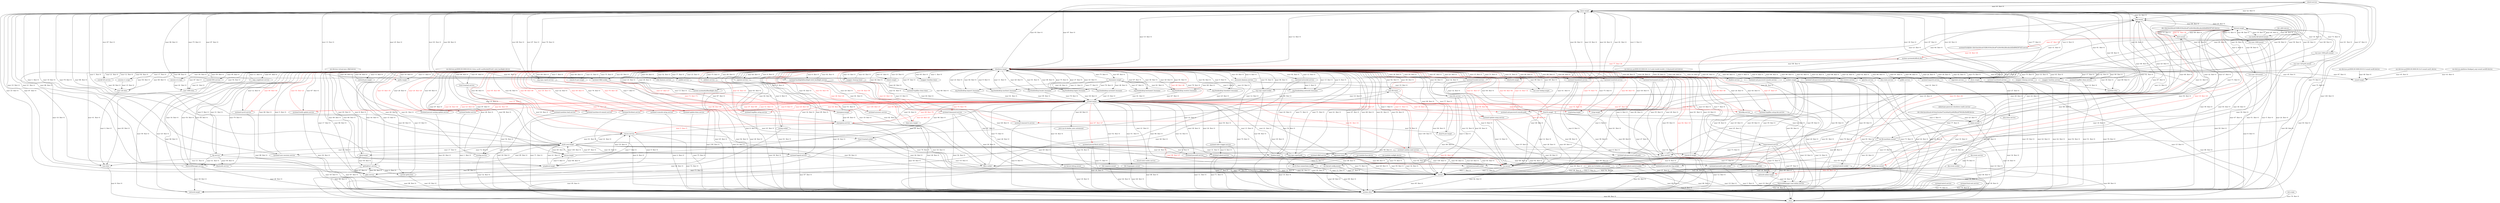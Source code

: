 digraph graph_14_fordf
{
"colord.service"
"basic.target"
"system.slice"
"tmp.mount"
"-.mount"
"var.mount"
"shutdown.target"
"timers.target"
"systemd-tmpfiles-clean.timer"
"local-fs.target"
"boot.mount"
"home.mount"
"var-lib-machines.mount"
"systemd-remount-fs.service"
"systemd-ask-password-wall.path"
"org.cups.cupsd.service"
"bluetooth.service"
"sys-devices-pci0000:00-0000:00:02.0-drm-card0-card0x2deDPx2d1-intel_backlight.device"
"systemd-backlight@backlight:intel_backlight.service"
"local-fs-pre.target"
"rtkit-daemon.service"
"systemd-journald-dev-log.socket"
"-.slice"
"run-user-1000.mount"
"umount.target"
"rescue.service"
"emergency.service"
"graphical.target"
"multi-user.target"
"bluetooth.target"
"org.freedesktop.timedate1.busname"
"sysinit.target"
"media-nas.mount"
"network-online.target"
"sys-module-fuse.device"
"sys-fs-fuse-connections.mount"
"org.freedesktop.resolve1.busname"
"accounts-daemon.service"
"nss-user-lookup.target"
"dm-event.socket"
"system-systemdx2dbacklight.slice"
"lvm2-lvmetad.socket"
"dev-disk-byx2duuid-028b1634x2dca87x2d4c9dx2dbcabx2d2bd69d397425.device"
"sound.target"
"sys-kernel-debug.mount"
"auditd.service"
"machine.slice"
"init.scope"
"systemd-tmpfiles-setup.service"
"systemd-journal-flush.service"
"systemd-journald.service"
"udisks2.service"
"cryptsetup.target"
"upower.service"
"systemd-sysusers.service"
"dbus.socket"
"sys-devices-pci0000:00-0000:00:1b.0-sound-card1.device"
"dev-mqueue.mount"
"org.freedesktop.hostname1.busname"
"man-db.service"
"systemd-ask-password-console.path"
"systemd-ask-password-console.service"
"systemd-journald-audit.socket"
"slices.target"
"systemd-networkd.service"
"network.target"
"org.freedesktop.network1.busname"
"polkit.service"
"swap.target"
"ldconfig.service"
"systemd-udevd.service"
"systemd-udevd-kernel.socket"
"systemd-udevd-control.socket"
"session-c1.scope"
"user-120.slice"
"getty.target"
"getty@tty1.service"
"mkinitcpio-generate-shutdown-ramfs.service"
"systemd-machined.service"
"sockets.target"
"systemd-journald.socket"
"org.cups.cupsd.socket"
"systemd-initctl.socket"
"busnames.target"
"org.freedesktop.import1.busname"
"org.freedesktop.machine1.busname"
"org.freedesktop.locale1.busname"
"org.freedesktop.login1.busname"
"org.freedesktop.systemd1.busname"
"run-user-1000-gvfs.mount"
"shadow.timer"
"proc-sys-fs-binfmt_misc.mount"
"NetworkManager.service"
"mcelog.service"
"system-getty.slice"
"gdm.service"
"systemd-tmpfiles-setup-dev.service"
"shadow.service"
"systemd-localed.service"
"systemd-timesyncd.service"
"time-sync.target"
"sys-devices-pci0000:00-0000:00:14.0-usb2-2x2d4-2x2d4:1.0-bluetooth-hci0.device"
"systemd-ask-password-wall.service"
"session-c2.scope"
"user-1000.slice"
"NetworkManager-wait-online.service"
"run-user-120-gvfs.mount"
"systemd-logind.service"
"user.slice"
"run-media-kk-hybrid.mount"
"systemd-random-seed.service"
"sys-devices-virtual-misc-rfkill.device"
"systemd-rfkill.socket"
"alsa-restore.service"
"systemd-sysctl.service"
"systemd-hwdb-update.service"
"remote-fs.target"
"geoclue.service"
"sys-devices-platform-thinkpad_acpi-sound-card29.device"
"dev-sdb3.device"
"alsa-state.service"
"sys-devices-pci0000:00-0000:00:03.0-sound-card0.device"
"systemd-update-utmp.service"
"systemd-importd.service"
"systemd-initctl.service"
"network-pre.target"
"run-user-120.mount"
"snapper-timeline.timer"
"kmod-static-nodes.service"
"emergency.target"
"alsa-store.service"
"dev-disk-byx2duuid-e91fe2e5x2da472x2d4ab5x2d92f8x2d76024bc9a9df.device"
"systemd-journal-catalog-update.service"
"proc-sys-fs-binfmt_misc.automount"
"user@1000.service"
"rescue.target"
"dm-event.service"
"sys-kernel-config.mount"
"paths.target"
"snapper-cleanup.timer"
"dev-hugepages.mount"
"logrotate.service"
"systemd-resolved.service"
"systemd-binfmt.service"
"tlp.service"
"snapper-cleanup.service"
"org.cups.cupsd.path"
"systemd-modules-load.service"
"snapper-timeline.service"
"systemd-fsck-root.service"
"systemd-machine-id-commit.service"
"systemd-hostnamed.service"
"systemd-firstboot.service"
"systemd-vconsole-setup.service"
"systemd-udev-trigger.service"
"systemd-update-done.service"
"logrotate.timer"
"dbus.service"
"systemd-timedated.service"
"systemd-user-sessions.service"
"lvm2-lvmetad.service"
"systemd-tmpfiles-clean.service"
"user@120.service"
"teamviewerd.service"
"systemd-rfkill.service"
"syslog.socket"
"wpa_supplicant.service"
"man-db.timer"
"remote-fs-pre.target"
"system-systemdx2dfsck.slice"
"sys-module-configfs.device"
"systemd-fsck@dev-disk-byx2duuid-028b1634x2dca87x2d4c9dx2dbcabx2d2bd69d397425.service"
"colord.service" -> "basic.target" [label="max=95  flow=0  "]
"colord.service" -> "system.slice" [label="max=100  flow=0  "]
"colord.service" -> "tmp.mount" [label="max=22  flow=0  "]
"colord.service" -> "-.mount" [label="max=75  flow=0  "]
"colord.service" -> "var.mount" [label="max=75  flow=0  "]
"colord.service" -> "shutdown.target" [label="max=87  flow=0  "]
"basic.target" -> "tmp.mount" [label="max=32  flow=0  "]
"basic.target" -> "-.mount" [label="max=67  flow=0  "]
"basic.target" -> "var.mount" [label="max=12  flow=0  "]
"basic.target" -> "shutdown.target" [label="max=12  flow=0  "]
"basic.target" -> "timers.target" [label="max=87  flow=0  "]
"basic.target" -> "sysinit.target" [label="max=46  flow=0  "]
"basic.target" -> "slices.target" [label="max=92  flow=0  "]
"basic.target" -> "sockets.target" [label="max=97  flow=0  "]
"basic.target" -> "alsa-restore.service" [label="max=77  flow=0  "]
"basic.target" -> "alsa-state.service" [label="max=62  flow=0  "]
"basic.target" -> "snapper-timeline.timer" [label="max=70  flow=0  "]
"basic.target" -> "paths.target" [label="max=97  flow=0  "]
"basic.target" -> "snapper-cleanup.timer" [label="max=68  flow=0  "]
"system.slice" -> "-.slice" [label="max=66  flow=0  "]
"tmp.mount" -> "system.slice" [label="max=59  flow=0  "]
"tmp.mount" -> "-.mount" [label="max=49  flow=0  "]
"tmp.mount" -> "umount.target" [label="max=34  flow=0  "]
"-.mount" -> "system.slice" [label="max=85  flow=0  "]
"var.mount" -> "system.slice" [label="max=92  flow=0  "]
"var.mount" -> "-.mount" [label="max=13  flow=0  "]
"var.mount" -> "umount.target" [label="max=53  flow=49  ",color=red,fontcolor=red]
"shutdown.target" -> "colord.service" [label="max=93  flow=0  "]
"shutdown.target" -> "basic.target" [label="max=10  flow=0  "]
"shutdown.target" -> "timers.target" [label="max=47  flow=0  "]
"shutdown.target" -> "systemd-tmpfiles-clean.timer" [label="max=57  flow=0  "]
"shutdown.target" -> "local-fs.target" [label="max=84  flow=0  "]
"shutdown.target" -> "systemd-remount-fs.service" [label="max=15  flow=0  "]
"shutdown.target" -> "systemd-ask-password-wall.path" [label="max=60  flow=0  "]
"shutdown.target" -> "org.cups.cupsd.service" [label="max=64  flow=0  "]
"shutdown.target" -> "bluetooth.service" [label="max=58  flow=0  "]
"shutdown.target" -> "systemd-backlight@backlight:intel_backlight.service" [label="max=6  flow=0  "]
"shutdown.target" -> "local-fs-pre.target" [label="max=90  flow=0  "]
"shutdown.target" -> "rtkit-daemon.service" [label="max=58  flow=0  "]
"shutdown.target" -> "rescue.service" [label="max=33  flow=0  "]
"shutdown.target" -> "emergency.service" [label="max=87  flow=0  "]
"shutdown.target" -> "graphical.target" [label="max=99  flow=0  "]
"shutdown.target" -> "multi-user.target" [label="max=97  flow=0  "]
"shutdown.target" -> "bluetooth.target" [label="max=87  flow=0  "]
"shutdown.target" -> "org.freedesktop.timedate1.busname" [label="max=92  flow=0  "]
"shutdown.target" -> "sysinit.target" [label="max=19  flow=0  "]
"shutdown.target" -> "network-online.target" [label="max=55  flow=0  "]
"shutdown.target" -> "org.freedesktop.resolve1.busname" [label="max=91  flow=0  "]
"shutdown.target" -> "accounts-daemon.service" [label="max=30  flow=0  "]
"shutdown.target" -> "nss-user-lookup.target" [label="max=99  flow=0  "]
"shutdown.target" -> "system-systemdx2dbacklight.slice" [label="max=23  flow=0  "]
"shutdown.target" -> "sound.target" [label="max=45  flow=0  "]
"shutdown.target" -> "auditd.service" [label="max=77  flow=0  "]
"shutdown.target" -> "machine.slice" [label="max=69  flow=0  "]
"shutdown.target" -> "systemd-tmpfiles-setup.service" [label="max=83  flow=0  "]
"shutdown.target" -> "udisks2.service" [label="max=75  flow=0  "]
"shutdown.target" -> "cryptsetup.target" [label="max=75  flow=0  "]
"shutdown.target" -> "upower.service" [label="max=48  flow=0  "]
"shutdown.target" -> "systemd-sysusers.service" [label="max=55  flow=0  "]
"shutdown.target" -> "dbus.socket" [label="max=82  flow=0  "]
"shutdown.target" -> "org.freedesktop.hostname1.busname" [label="max=87  flow=0  "]
"shutdown.target" -> "man-db.service" [label="max=42  flow=0  "]
"shutdown.target" -> "systemd-ask-password-console.path" [label="max=41  flow=0  "]
"shutdown.target" -> "systemd-ask-password-console.service" [label="max=10  flow=0  "]
"shutdown.target" -> "slices.target" [label="max=52  flow=0  "]
"shutdown.target" -> "systemd-networkd.service" [label="max=92  flow=0  "]
"shutdown.target" -> "network.target" [label="max=20  flow=0  "]
"shutdown.target" -> "org.freedesktop.network1.busname" [label="max=15  flow=0  "]
"shutdown.target" -> "polkit.service" [label="max=96  flow=0  "]
"shutdown.target" -> "swap.target" [label="max=38  flow=0  "]
"shutdown.target" -> "ldconfig.service" [label="max=24  flow=0  "]
"shutdown.target" -> "session-c1.scope" [label="max=17  flow=0  "]
"shutdown.target" -> "user-120.slice" [label="max=58  flow=0  "]
"shutdown.target" -> "getty.target" [label="max=83  flow=0  "]
"shutdown.target" -> "getty@tty1.service" [label="max=15  flow=0  "]
"shutdown.target" -> "mkinitcpio-generate-shutdown-ramfs.service" [label="max=21  flow=0  "]
"shutdown.target" -> "systemd-machined.service" [label="max=97  flow=0  "]
"shutdown.target" -> "sockets.target" [label="max=85  flow=0  "]
"shutdown.target" -> "org.cups.cupsd.socket" [label="max=53  flow=0  "]
"shutdown.target" -> "busnames.target" [label="max=65  flow=0  "]
"shutdown.target" -> "org.freedesktop.import1.busname" [label="max=64  flow=0  "]
"shutdown.target" -> "org.freedesktop.machine1.busname" [label="max=9  flow=0  "]
"shutdown.target" -> "org.freedesktop.locale1.busname" [label="max=28  flow=0  "]
"shutdown.target" -> "org.freedesktop.login1.busname" [label="max=75  flow=0  "]
"shutdown.target" -> "org.freedesktop.systemd1.busname" [label="max=37  flow=0  "]
"shutdown.target" -> "shadow.timer" [label="max=43  flow=0  "]
"shutdown.target" -> "NetworkManager.service" [label="max=34  flow=0  "]
"shutdown.target" -> "mcelog.service" [label="max=96  flow=0  "]
"shutdown.target" -> "system-getty.slice" [label="max=40  flow=0  "]
"shutdown.target" -> "gdm.service" [label="max=66  flow=0  "]
"shutdown.target" -> "systemd-tmpfiles-setup-dev.service" [label="max=44  flow=0  "]
"shutdown.target" -> "shadow.service" [label="max=36  flow=0  "]
"shutdown.target" -> "systemd-localed.service" [label="max=36  flow=0  "]
"shutdown.target" -> "systemd-timesyncd.service" [label="max=20  flow=0  "]
"shutdown.target" -> "time-sync.target" [label="max=61  flow=0  "]
"shutdown.target" -> "systemd-ask-password-wall.service" [label="max=3  flow=0  "]
"shutdown.target" -> "session-c2.scope" [label="max=44  flow=0  "]
"shutdown.target" -> "user-1000.slice" [label="max=87  flow=0  "]
"shutdown.target" -> "NetworkManager-wait-online.service" [label="max=94  flow=0  "]
"shutdown.target" -> "systemd-logind.service" [label="max=85  flow=0  "]
"shutdown.target" -> "user.slice" [label="max=41  flow=0  "]
"shutdown.target" -> "systemd-random-seed.service" [label="max=1  flow=0  "]
"shutdown.target" -> "systemd-rfkill.socket" [label="max=63  flow=0  "]
"shutdown.target" -> "alsa-restore.service" [label="max=96  flow=0  "]
"shutdown.target" -> "systemd-sysctl.service" [label="max=12  flow=0  "]
"shutdown.target" -> "systemd-hwdb-update.service" [label="max=67  flow=0  "]
"shutdown.target" -> "remote-fs.target" [label="max=16  flow=0  "]
"shutdown.target" -> "geoclue.service" [label="max=42  flow=0  "]
"shutdown.target" -> "alsa-state.service" [label="max=88  flow=0  "]
"shutdown.target" -> "systemd-update-utmp.service" [label="max=32  flow=0  "]
"shutdown.target" -> "systemd-importd.service" [label="max=97  flow=0  "]
"shutdown.target" -> "network-pre.target" [label="max=73  flow=0  "]
"shutdown.target" -> "snapper-timeline.timer" [label="max=1  flow=0  "]
"shutdown.target" -> "emergency.target" [label="max=13  flow=0  "]
"shutdown.target" -> "alsa-store.service" [label="max=27  flow=0  "]
"shutdown.target" -> "systemd-journal-catalog-update.service" [label="max=28  flow=0  "]
"shutdown.target" -> "user@1000.service" [label="max=95  flow=0  "]
"shutdown.target" -> "rescue.target" [label="max=40  flow=0  "]
"shutdown.target" -> "paths.target" [label="max=17  flow=0  "]
"shutdown.target" -> "snapper-cleanup.timer" [label="max=10  flow=0  "]
"shutdown.target" -> "logrotate.service" [label="max=24  flow=0  "]
"shutdown.target" -> "systemd-resolved.service" [label="max=31  flow=0  "]
"shutdown.target" -> "systemd-binfmt.service" [label="max=49  flow=0  "]
"shutdown.target" -> "tlp.service" [label="max=31  flow=0  "]
"shutdown.target" -> "snapper-cleanup.service" [label="max=75  flow=0  "]
"shutdown.target" -> "org.cups.cupsd.path" [label="max=71  flow=0  "]
"shutdown.target" -> "systemd-modules-load.service" [label="max=96  flow=0  "]
"shutdown.target" -> "snapper-timeline.service" [label="max=17  flow=0  "]
"shutdown.target" -> "systemd-machine-id-commit.service" [label="max=92  flow=0  "]
"shutdown.target" -> "systemd-hostnamed.service" [label="max=95  flow=0  "]
"shutdown.target" -> "systemd-firstboot.service" [label="max=22  flow=0  "]
"shutdown.target" -> "systemd-vconsole-setup.service" [label="max=76  flow=0  "]
"shutdown.target" -> "systemd-update-done.service" [label="max=7  flow=0  "]
"shutdown.target" -> "logrotate.timer" [label="max=54  flow=0  "]
"shutdown.target" -> "dbus.service" [label="max=28  flow=0  "]
"shutdown.target" -> "systemd-timedated.service" [label="max=15  flow=0  "]
"shutdown.target" -> "systemd-user-sessions.service" [label="max=60  flow=0  "]
"shutdown.target" -> "lvm2-lvmetad.service" [label="max=97  flow=0  "]
"shutdown.target" -> "systemd-tmpfiles-clean.service" [label="max=42  flow=0  "]
"shutdown.target" -> "user@120.service" [label="max=21  flow=0  "]
"shutdown.target" -> "teamviewerd.service" [label="max=10  flow=0  "]
"shutdown.target" -> "systemd-rfkill.service" [label="max=68  flow=0  "]
"shutdown.target" -> "syslog.socket" [label="max=64  flow=0  "]
"shutdown.target" -> "wpa_supplicant.service" [label="max=67  flow=0  "]
"shutdown.target" -> "man-db.timer" [label="max=62  flow=0  "]
"shutdown.target" -> "remote-fs-pre.target" [label="max=31  flow=0  "]
"shutdown.target" -> "system-systemdx2dfsck.slice" [label="max=98  flow=0  "]
"timers.target" -> "shutdown.target" [label="max=24  flow=0  "]
"timers.target" -> "systemd-tmpfiles-clean.timer" [label="max=20  flow=0  "]
"systemd-tmpfiles-clean.timer" -> "shutdown.target" [label="max=40  flow=0  "]
"systemd-tmpfiles-clean.timer" -> "sysinit.target" [label="max=63  flow=0  "]
"local-fs.target" -> "tmp.mount" [label="max=20  flow=0  "]
"local-fs.target" -> "-.mount" [label="max=49  flow=0  "]
"local-fs.target" -> "var.mount" [label="max=12  flow=0  "]
"local-fs.target" -> "shutdown.target" [label="max=84  flow=84  ",color=red,fontcolor=red]
"local-fs.target" -> "boot.mount" [label="max=68  flow=0  "]
"local-fs.target" -> "home.mount" [label="max=3  flow=0  "]
"local-fs.target" -> "var-lib-machines.mount" [label="max=22  flow=0  "]
"local-fs.target" -> "systemd-remount-fs.service" [label="max=39  flow=10  ",color=red,fontcolor=red]
"boot.mount" -> "system.slice" [label="max=47  flow=0  "]
"boot.mount" -> "-.mount" [label="max=88  flow=0  "]
"boot.mount" -> "umount.target" [label="max=89  flow=0  "]
"boot.mount" -> "systemd-fsck@dev-disk-byx2duuid-028b1634x2dca87x2d4c9dx2dbcabx2d2bd69d397425.service" [label="max=47  flow=30  ",color=red,fontcolor=red]
"home.mount" -> "system.slice" [label="max=16  flow=0  "]
"home.mount" -> "-.mount" [label="max=15  flow=0  "]
"home.mount" -> "umount.target" [label="max=27  flow=0  "]
"var-lib-machines.mount" -> "system.slice" [label="max=23  flow=0  "]
"var-lib-machines.mount" -> "-.mount" [label="max=30  flow=0  "]
"var-lib-machines.mount" -> "var.mount" [label="max=28  flow=0  "]
"var-lib-machines.mount" -> "umount.target" [label="max=71  flow=0  "]
"systemd-remount-fs.service" -> "system.slice" [label="max=8  flow=0  "]
"systemd-remount-fs.service" -> "shutdown.target" [label="max=23  flow=10  ",color=red,fontcolor=red]
"systemd-remount-fs.service" -> "local-fs-pre.target" [label="max=74  flow=0  "]
"systemd-ask-password-wall.path" -> "-.mount" [label="max=83  flow=0  "]
"systemd-ask-password-wall.path" -> "shutdown.target" [label="max=55  flow=0  "]
"org.cups.cupsd.service" -> "basic.target" [label="max=13  flow=0  "]
"org.cups.cupsd.service" -> "system.slice" [label="max=45  flow=0  "]
"org.cups.cupsd.service" -> "shutdown.target" [label="max=7  flow=0  "]
"bluetooth.service" -> "basic.target" [label="max=21  flow=0  "]
"bluetooth.service" -> "system.slice" [label="max=86  flow=0  "]
"bluetooth.service" -> "shutdown.target" [label="max=79  flow=0  "]
"sys-devices-pci0000:00-0000:00:02.0-drm-card0-card0x2deDPx2d1-intel_backlight.device" -> "systemd-backlight@backlight:intel_backlight.service" [label="max=61  flow=0  "]
"systemd-backlight@backlight:intel_backlight.service" -> "-.mount" [label="max=87  flow=0  "]
"systemd-backlight@backlight:intel_backlight.service" -> "var.mount" [label="max=48  flow=0  "]
"systemd-backlight@backlight:intel_backlight.service" -> "shutdown.target" [label="max=92  flow=0  "]
"systemd-backlight@backlight:intel_backlight.service" -> "system-systemdx2dbacklight.slice" [label="max=15  flow=0  "]
"local-fs-pre.target" -> "shutdown.target" [label="max=77  flow=0  "]
"rtkit-daemon.service" -> "basic.target" [label="max=25  flow=0  "]
"rtkit-daemon.service" -> "system.slice" [label="max=92  flow=0  "]
"rtkit-daemon.service" -> "shutdown.target" [label="max=52  flow=0  "]
"systemd-journald-dev-log.socket" -> "-.mount" [label="max=92  flow=0  "]
"systemd-journald-dev-log.socket" -> "-.slice" [label="max=19  flow=0  "]
"run-user-1000.mount" -> "system.slice" [label="max=5  flow=0  "]
"run-user-1000.mount" -> "-.mount" [label="max=93  flow=0  "]
"run-user-1000.mount" -> "umount.target" [label="max=98  flow=0  "]
"umount.target" -> "tmp.mount" [label="max=98  flow=0  "]
"umount.target" -> "var.mount" [label="max=16  flow=0  "]
"umount.target" -> "boot.mount" [label="max=51  flow=30  ",color=red,fontcolor=red]
"umount.target" -> "home.mount" [label="max=22  flow=0  "]
"umount.target" -> "var-lib-machines.mount" [label="max=31  flow=0  "]
"umount.target" -> "run-user-1000.mount" [label="max=72  flow=0  "]
"umount.target" -> "media-nas.mount" [label="max=19  flow=19  ",color=red,fontcolor=red]
"umount.target" -> "run-user-1000-gvfs.mount" [label="max=73  flow=0  "]
"umount.target" -> "run-user-120-gvfs.mount" [label="max=85  flow=0  "]
"umount.target" -> "run-media-kk-hybrid.mount" [label="max=18  flow=0  "]
"umount.target" -> "run-user-120.mount" [label="max=58  flow=0  "]
"rescue.service" -> "system.slice" [label="max=72  flow=0  "]
"rescue.service" -> "-.mount" [label="max=56  flow=0  "]
"rescue.service" -> "shutdown.target" [label="max=21  flow=5  ",color=red,fontcolor=red]
"rescue.service" -> "emergency.service" [label="max=6  flow=0  "]
"rescue.service" -> "graphical.target" [label="max=9  flow=0  "]
"rescue.service" -> "multi-user.target" [label="max=91  flow=0  "]
"emergency.service" -> "system.slice" [label="max=38  flow=0  "]
"emergency.service" -> "-.mount" [label="max=30  flow=0  "]
"emergency.service" -> "shutdown.target" [label="max=73  flow=73  ",color=red,fontcolor=red]
"emergency.service" -> "rescue.service" [label="max=5  flow=5  ",color=red,fontcolor=red]
"emergency.service" -> "sysinit.target" [label="max=32  flow=0  "]
"graphical.target" -> "shutdown.target" [label="max=69  flow=0  "]
"graphical.target" -> "rescue.service" [label="max=7  flow=0  "]
"graphical.target" -> "multi-user.target" [label="max=21  flow=0  "]
"graphical.target" -> "gdm.service" [label="max=95  flow=0  "]
"graphical.target" -> "rescue.target" [label="max=5  flow=0  "]
"multi-user.target" -> "basic.target" [label="max=1  flow=0  "]
"multi-user.target" -> "shutdown.target" [label="max=67  flow=0  "]
"multi-user.target" -> "systemd-ask-password-wall.path" [label="max=96  flow=0  "]
"multi-user.target" -> "rescue.service" [label="max=41  flow=0  "]
"multi-user.target" -> "getty.target" [label="max=72  flow=0  "]
"multi-user.target" -> "shadow.timer" [label="max=43  flow=0  "]
"multi-user.target" -> "NetworkManager.service" [label="max=85  flow=0  "]
"multi-user.target" -> "mcelog.service" [label="max=20  flow=0  "]
"multi-user.target" -> "systemd-logind.service" [label="max=67  flow=0  "]
"multi-user.target" -> "remote-fs.target" [label="max=41  flow=0  "]
"multi-user.target" -> "rescue.target" [label="max=85  flow=0  "]
"multi-user.target" -> "tlp.service" [label="max=22  flow=0  "]
"multi-user.target" -> "org.cups.cupsd.path" [label="max=22  flow=0  "]
"multi-user.target" -> "logrotate.timer" [label="max=31  flow=0  "]
"multi-user.target" -> "dbus.service" [label="max=8  flow=0  "]
"multi-user.target" -> "systemd-user-sessions.service" [label="max=17  flow=0  "]
"multi-user.target" -> "man-db.timer" [label="max=23  flow=0  "]
"bluetooth.target" -> "shutdown.target" [label="max=25  flow=0  "]
"org.freedesktop.timedate1.busname" -> "shutdown.target" [label="max=5  flow=0  "]
"org.freedesktop.timedate1.busname" -> "sysinit.target" [label="max=25  flow=0  "]
"sysinit.target" -> "shutdown.target" [label="max=48  flow=48  ",color=red,fontcolor=red]
"sysinit.target" -> "local-fs.target" [label="max=94  flow=94  ",color=red,fontcolor=red]
"sysinit.target" -> "emergency.service" [label="max=89  flow=78  ",color=red,fontcolor=red]
"sysinit.target" -> "sys-fs-fuse-connections.mount" [label="max=96  flow=0  "]
"sysinit.target" -> "lvm2-lvmetad.socket" [label="max=96  flow=0  "]
"sysinit.target" -> "sys-kernel-debug.mount" [label="max=34  flow=0  "]
"sysinit.target" -> "systemd-tmpfiles-setup.service" [label="max=46  flow=43  ",color=red,fontcolor=red]
"sysinit.target" -> "systemd-journal-flush.service" [label="max=67  flow=27  ",color=red,fontcolor=red]
"sysinit.target" -> "systemd-journald.service" [label="max=38  flow=0  "]
"sysinit.target" -> "cryptsetup.target" [label="max=98  flow=74  ",color=red,fontcolor=red]
"sysinit.target" -> "systemd-sysusers.service" [label="max=95  flow=54  ",color=red,fontcolor=red]
"sysinit.target" -> "dev-mqueue.mount" [label="max=52  flow=0  "]
"sysinit.target" -> "systemd-ask-password-console.path" [label="max=18  flow=14  ",color=red,fontcolor=red]
"sysinit.target" -> "swap.target" [label="max=53  flow=53  ",color=red,fontcolor=red]
"sysinit.target" -> "ldconfig.service" [label="max=67  flow=46  ",color=red,fontcolor=red]
"sysinit.target" -> "systemd-udevd.service" [label="max=24  flow=0  "]
"sysinit.target" -> "systemd-tmpfiles-setup-dev.service" [label="max=96  flow=37  ",color=red,fontcolor=red]
"sysinit.target" -> "systemd-timesyncd.service" [label="max=79  flow=79  ",color=red,fontcolor=red]
"sysinit.target" -> "systemd-random-seed.service" [label="max=81  flow=33  ",color=red,fontcolor=red]
"sysinit.target" -> "systemd-sysctl.service" [label="max=44  flow=44  ",color=red,fontcolor=red]
"sysinit.target" -> "systemd-hwdb-update.service" [label="max=23  flow=23  ",color=red,fontcolor=red]
"sysinit.target" -> "systemd-update-utmp.service" [label="max=27  flow=27  ",color=red,fontcolor=red]
"sysinit.target" -> "kmod-static-nodes.service" [label="max=21  flow=0  "]
"sysinit.target" -> "emergency.target" [label="max=100  flow=27  ",color=red,fontcolor=red]
"sysinit.target" -> "systemd-journal-catalog-update.service" [label="max=62  flow=35  ",color=red,fontcolor=red]
"sysinit.target" -> "proc-sys-fs-binfmt_misc.automount" [label="max=28  flow=0  "]
"sysinit.target" -> "sys-kernel-config.mount" [label="max=32  flow=0  "]
"sysinit.target" -> "dev-hugepages.mount" [label="max=51  flow=0  "]
"sysinit.target" -> "systemd-binfmt.service" [label="max=71  flow=20  ",color=red,fontcolor=red]
"sysinit.target" -> "systemd-modules-load.service" [label="max=88  flow=88  ",color=red,fontcolor=red]
"sysinit.target" -> "systemd-machine-id-commit.service" [label="max=97  flow=89  ",color=red,fontcolor=red]
"sysinit.target" -> "systemd-firstboot.service" [label="max=31  flow=31  ",color=red,fontcolor=red]
"sysinit.target" -> "systemd-vconsole-setup.service" [label="max=9  flow=9  ",color=red,fontcolor=red]
"sysinit.target" -> "systemd-udev-trigger.service" [label="max=50  flow=0  "]
"sysinit.target" -> "systemd-update-done.service" [label="max=26  flow=26  ",color=red,fontcolor=red]
"media-nas.mount" -> "system.slice" [label="max=12  flow=0  "]
"media-nas.mount" -> "-.mount" [label="max=69  flow=0  "]
"media-nas.mount" -> "umount.target" [label="max=50  flow=0  "]
"media-nas.mount" -> "network-online.target" [label="max=50  flow=19  ",color=red,fontcolor=red]
"network-online.target" -> "shutdown.target" [label="max=82  flow=19  ",color=red,fontcolor=red]
"network-online.target" -> "NetworkManager-wait-online.service" [label="max=43  flow=0  "]
"sys-module-fuse.device" -> "sys-fs-fuse-connections.mount" [label="max=89  flow=0  "]
"sys-fs-fuse-connections.mount" -> "system.slice" [label="max=29  flow=0  "]
"sys-fs-fuse-connections.mount" -> "-.mount" [label="max=12  flow=0  "]
"org.freedesktop.resolve1.busname" -> "shutdown.target" [label="max=28  flow=0  "]
"org.freedesktop.resolve1.busname" -> "sysinit.target" [label="max=67  flow=0  "]
"accounts-daemon.service" -> "basic.target" [label="max=82  flow=0  "]
"accounts-daemon.service" -> "system.slice" [label="max=74  flow=0  "]
"accounts-daemon.service" -> "shutdown.target" [label="max=4  flow=0  "]
"accounts-daemon.service" -> "nss-user-lookup.target" [label="max=33  flow=0  "]
"nss-user-lookup.target" -> "shutdown.target" [label="max=69  flow=0  "]
"dm-event.socket" -> "-.mount" [label="max=24  flow=0  "]
"dm-event.socket" -> "-.slice" [label="max=98  flow=0  "]
"system-systemdx2dbacklight.slice" -> "system.slice" [label="max=10  flow=0  "]
"system-systemdx2dbacklight.slice" -> "shutdown.target" [label="max=45  flow=0  "]
"lvm2-lvmetad.socket" -> "-.mount" [label="max=44  flow=0  "]
"lvm2-lvmetad.socket" -> "-.slice" [label="max=73  flow=0  "]
"dev-disk-byx2duuid-028b1634x2dca87x2d4c9dx2dbcabx2d2bd69d397425.device" -> "boot.mount" [label="max=15  flow=0  "]
"sound.target" -> "shutdown.target" [label="max=97  flow=0  "]
"sys-kernel-debug.mount" -> "system.slice" [label="max=18  flow=0  "]
"sys-kernel-debug.mount" -> "-.mount" [label="max=72  flow=0  "]
"auditd.service" -> "system.slice" [label="max=49  flow=0  "]
"auditd.service" -> "shutdown.target" [label="max=23  flow=0  "]
"machine.slice" -> "shutdown.target" [label="max=39  flow=0  "]
"machine.slice" -> "-.slice" [label="max=80  flow=0  "]
"init.scope" -> "-.slice" [label="max=79  flow=0  "]
"systemd-tmpfiles-setup.service" -> "system.slice" [label="max=36  flow=0  "]
"systemd-tmpfiles-setup.service" -> "shutdown.target" [label="max=43  flow=43  ",color=red,fontcolor=red]
"systemd-journal-flush.service" -> "system.slice" [label="max=24  flow=0  "]
"systemd-journal-flush.service" -> "-.mount" [label="max=71  flow=0  "]
"systemd-journal-flush.service" -> "var.mount" [label="max=90  flow=27  ",color=red,fontcolor=red]
"systemd-journal-flush.service" -> "systemd-journald.service" [label="max=4  flow=0  "]
"systemd-journald.service" -> "system.slice" [label="max=11  flow=0  "]
"systemd-journald.service" -> "systemd-journald-dev-log.socket" [label="max=68  flow=0  "]
"systemd-journald.service" -> "systemd-journald-audit.socket" [label="max=92  flow=0  "]
"systemd-journald.service" -> "systemd-journald.socket" [label="max=88  flow=0  "]
"udisks2.service" -> "basic.target" [label="max=93  flow=0  "]
"udisks2.service" -> "system.slice" [label="max=91  flow=0  "]
"udisks2.service" -> "shutdown.target" [label="max=98  flow=0  "]
"cryptsetup.target" -> "shutdown.target" [label="max=74  flow=74  ",color=red,fontcolor=red]
"upower.service" -> "basic.target" [label="max=96  flow=0  "]
"upower.service" -> "system.slice" [label="max=30  flow=0  "]
"upower.service" -> "shutdown.target" [label="max=9  flow=0  "]
"systemd-sysusers.service" -> "system.slice" [label="max=26  flow=0  "]
"systemd-sysusers.service" -> "shutdown.target" [label="max=54  flow=54  ",color=red,fontcolor=red]
"dbus.socket" -> "-.mount" [label="max=100  flow=0  "]
"dbus.socket" -> "shutdown.target" [label="max=18  flow=0  "]
"dbus.socket" -> "-.slice" [label="max=95  flow=0  "]
"dbus.socket" -> "sysinit.target" [label="max=73  flow=0  "]
"sys-devices-pci0000:00-0000:00:1b.0-sound-card1.device" -> "sound.target" [label="max=45  flow=0  "]
"dev-mqueue.mount" -> "system.slice" [label="max=44  flow=0  "]
"dev-mqueue.mount" -> "-.mount" [label="max=32  flow=0  "]
"org.freedesktop.hostname1.busname" -> "shutdown.target" [label="max=40  flow=0  "]
"org.freedesktop.hostname1.busname" -> "sysinit.target" [label="max=61  flow=0  "]
"man-db.service" -> "basic.target" [label="max=81  flow=0  "]
"man-db.service" -> "system.slice" [label="max=88  flow=0  "]
"man-db.service" -> "-.mount" [label="max=3  flow=0  "]
"man-db.service" -> "var.mount" [label="max=32  flow=0  "]
"man-db.service" -> "shutdown.target" [label="max=44  flow=0  "]
"systemd-ask-password-console.path" -> "-.mount" [label="max=26  flow=0  "]
"systemd-ask-password-console.path" -> "shutdown.target" [label="max=14  flow=14  ",color=red,fontcolor=red]
"systemd-ask-password-console.service" -> "system.slice" [label="max=79  flow=0  "]
"systemd-ask-password-console.service" -> "shutdown.target" [label="max=100  flow=0  "]
"systemd-journald-audit.socket" -> "-.slice" [label="max=3  flow=0  "]
"slices.target" -> "system.slice" [label="max=24  flow=0  "]
"slices.target" -> "shutdown.target" [label="max=74  flow=0  "]
"slices.target" -> "-.slice" [label="max=15  flow=0  "]
"systemd-networkd.service" -> "system.slice" [label="max=39  flow=0  "]
"systemd-networkd.service" -> "shutdown.target" [label="max=12  flow=0  "]
"systemd-networkd.service" -> "network.target" [label="max=46  flow=0  "]
"systemd-networkd.service" -> "org.freedesktop.network1.busname" [label="max=3  flow=0  "]
"network.target" -> "shutdown.target" [label="max=59  flow=0  "]
"org.freedesktop.network1.busname" -> "shutdown.target" [label="max=4  flow=0  "]
"org.freedesktop.network1.busname" -> "sysinit.target" [label="max=84  flow=0  "]
"polkit.service" -> "basic.target" [label="max=41  flow=0  "]
"polkit.service" -> "system.slice" [label="max=33  flow=0  "]
"polkit.service" -> "shutdown.target" [label="max=52  flow=0  "]
"swap.target" -> "shutdown.target" [label="max=66  flow=53  ",color=red,fontcolor=red]
"ldconfig.service" -> "system.slice" [label="max=18  flow=0  "]
"ldconfig.service" -> "shutdown.target" [label="max=46  flow=46  ",color=red,fontcolor=red]
"systemd-udevd.service" -> "system.slice" [label="max=71  flow=0  "]
"systemd-udevd.service" -> "systemd-udevd-kernel.socket" [label="max=17  flow=0  "]
"systemd-udevd.service" -> "systemd-udevd-control.socket" [label="max=96  flow=0  "]
"systemd-udevd-kernel.socket" -> "-.slice" [label="max=33  flow=0  "]
"systemd-udevd-control.socket" -> "-.mount" [label="max=5  flow=0  "]
"systemd-udevd-control.socket" -> "-.slice" [label="max=86  flow=0  "]
"session-c1.scope" -> "shutdown.target" [label="max=92  flow=0  "]
"session-c1.scope" -> "user-120.slice" [label="max=15  flow=0  "]
"user-120.slice" -> "shutdown.target" [label="max=66  flow=0  "]
"user-120.slice" -> "user.slice" [label="max=2  flow=0  "]
"getty.target" -> "shutdown.target" [label="max=8  flow=0  "]
"getty.target" -> "getty@tty1.service" [label="max=59  flow=0  "]
"getty@tty1.service" -> "basic.target" [label="max=86  flow=0  "]
"getty@tty1.service" -> "shutdown.target" [label="max=44  flow=0  "]
"getty@tty1.service" -> "system-getty.slice" [label="max=2  flow=0  "]
"getty@tty1.service" -> "gdm.service" [label="max=37  flow=0  "]
"mkinitcpio-generate-shutdown-ramfs.service" -> "system.slice" [label="max=39  flow=0  "]
"systemd-machined.service" -> "basic.target" [label="max=50  flow=0  "]
"systemd-machined.service" -> "system.slice" [label="max=42  flow=0  "]
"systemd-machined.service" -> "shutdown.target" [label="max=7  flow=0  "]
"systemd-machined.service" -> "machine.slice" [label="max=14  flow=0  "]
"sockets.target" -> "shutdown.target" [label="max=97  flow=0  "]
"sockets.target" -> "systemd-journald-dev-log.socket" [label="max=55  flow=0  "]
"sockets.target" -> "dm-event.socket" [label="max=77  flow=0  "]
"sockets.target" -> "dbus.socket" [label="max=39  flow=0  "]
"sockets.target" -> "systemd-journald-audit.socket" [label="max=95  flow=0  "]
"sockets.target" -> "systemd-udevd-kernel.socket" [label="max=90  flow=0  "]
"sockets.target" -> "systemd-udevd-control.socket" [label="max=39  flow=0  "]
"sockets.target" -> "systemd-journald.socket" [label="max=25  flow=0  "]
"sockets.target" -> "org.cups.cupsd.socket" [label="max=94  flow=0  "]
"sockets.target" -> "systemd-initctl.socket" [label="max=39  flow=0  "]
"systemd-journald.socket" -> "-.mount" [label="max=1  flow=0  "]
"systemd-journald.socket" -> "-.slice" [label="max=84  flow=0  "]
"org.cups.cupsd.socket" -> "-.mount" [label="max=84  flow=0  "]
"org.cups.cupsd.socket" -> "shutdown.target" [label="max=90  flow=0  "]
"org.cups.cupsd.socket" -> "-.slice" [label="max=45  flow=0  "]
"org.cups.cupsd.socket" -> "sysinit.target" [label="max=12  flow=0  "]
"systemd-initctl.socket" -> "-.mount" [label="max=57  flow=0  "]
"systemd-initctl.socket" -> "-.slice" [label="max=39  flow=0  "]
"busnames.target" -> "shutdown.target" [label="max=75  flow=0  "]
"busnames.target" -> "org.freedesktop.timedate1.busname" [label="max=79  flow=0  "]
"busnames.target" -> "org.freedesktop.resolve1.busname" [label="max=61  flow=0  "]
"busnames.target" -> "org.freedesktop.hostname1.busname" [label="max=27  flow=0  "]
"busnames.target" -> "org.freedesktop.network1.busname" [label="max=3  flow=0  "]
"busnames.target" -> "org.freedesktop.import1.busname" [label="max=20  flow=0  "]
"busnames.target" -> "org.freedesktop.machine1.busname" [label="max=11  flow=0  "]
"busnames.target" -> "org.freedesktop.locale1.busname" [label="max=77  flow=0  "]
"busnames.target" -> "org.freedesktop.login1.busname" [label="max=78  flow=0  "]
"busnames.target" -> "org.freedesktop.systemd1.busname" [label="max=48  flow=0  "]
"org.freedesktop.import1.busname" -> "shutdown.target" [label="max=23  flow=0  "]
"org.freedesktop.import1.busname" -> "sysinit.target" [label="max=61  flow=0  "]
"org.freedesktop.machine1.busname" -> "shutdown.target" [label="max=11  flow=0  "]
"org.freedesktop.machine1.busname" -> "sysinit.target" [label="max=95  flow=0  "]
"org.freedesktop.locale1.busname" -> "shutdown.target" [label="max=61  flow=0  "]
"org.freedesktop.locale1.busname" -> "sysinit.target" [label="max=79  flow=0  "]
"org.freedesktop.login1.busname" -> "shutdown.target" [label="max=68  flow=0  "]
"org.freedesktop.login1.busname" -> "sysinit.target" [label="max=39  flow=0  "]
"org.freedesktop.systemd1.busname" -> "shutdown.target" [label="max=43  flow=0  "]
"org.freedesktop.systemd1.busname" -> "sysinit.target" [label="max=15  flow=0  "]
"run-user-1000-gvfs.mount" -> "system.slice" [label="max=93  flow=0  "]
"run-user-1000-gvfs.mount" -> "-.mount" [label="max=50  flow=0  "]
"run-user-1000-gvfs.mount" -> "umount.target" [label="max=34  flow=0  "]
"shadow.timer" -> "-.mount" [label="max=73  flow=0  "]
"shadow.timer" -> "var.mount" [label="max=100  flow=0  "]
"shadow.timer" -> "shutdown.target" [label="max=71  flow=0  "]
"shadow.timer" -> "sysinit.target" [label="max=13  flow=0  "]
"proc-sys-fs-binfmt_misc.mount" -> "system.slice" [label="max=94  flow=0  "]
"proc-sys-fs-binfmt_misc.mount" -> "-.mount" [label="max=46  flow=0  "]
"NetworkManager.service" -> "basic.target" [label="max=33  flow=0  "]
"NetworkManager.service" -> "system.slice" [label="max=40  flow=0  "]
"NetworkManager.service" -> "shutdown.target" [label="max=54  flow=0  "]
"NetworkManager.service" -> "network.target" [label="max=39  flow=0  "]
"mcelog.service" -> "basic.target" [label="max=78  flow=0  "]
"mcelog.service" -> "system.slice" [label="max=32  flow=0  "]
"mcelog.service" -> "shutdown.target" [label="max=48  flow=0  "]
"system-getty.slice" -> "system.slice" [label="max=25  flow=0  "]
"system-getty.slice" -> "shutdown.target" [label="max=15  flow=0  "]
"gdm.service" -> "basic.target" [label="max=25  flow=0  "]
"gdm.service" -> "system.slice" [label="max=98  flow=0  "]
"gdm.service" -> "shutdown.target" [label="max=17  flow=0  "]
"gdm.service" -> "getty@tty1.service" [label="max=56  flow=0  "]
"systemd-tmpfiles-setup-dev.service" -> "system.slice" [label="max=12  flow=0  "]
"systemd-tmpfiles-setup-dev.service" -> "shutdown.target" [label="max=37  flow=37  ",color=red,fontcolor=red]
"shadow.service" -> "basic.target" [label="max=39  flow=0  "]
"shadow.service" -> "system.slice" [label="max=20  flow=0  "]
"shadow.service" -> "shutdown.target" [label="max=46  flow=0  "]
"systemd-localed.service" -> "basic.target" [label="max=19  flow=0  "]
"systemd-localed.service" -> "system.slice" [label="max=98  flow=0  "]
"systemd-localed.service" -> "tmp.mount" [label="max=23  flow=0  "]
"systemd-localed.service" -> "-.mount" [label="max=93  flow=0  "]
"systemd-localed.service" -> "var.mount" [label="max=4  flow=0  "]
"systemd-localed.service" -> "shutdown.target" [label="max=54  flow=0  "]
"systemd-timesyncd.service" -> "system.slice" [label="max=54  flow=0  "]
"systemd-timesyncd.service" -> "tmp.mount" [label="max=66  flow=0  "]
"systemd-timesyncd.service" -> "-.mount" [label="max=30  flow=0  "]
"systemd-timesyncd.service" -> "var.mount" [label="max=26  flow=0  "]
"systemd-timesyncd.service" -> "shutdown.target" [label="max=59  flow=59  ",color=red,fontcolor=red]
"systemd-timesyncd.service" -> "time-sync.target" [label="max=24  flow=20  ",color=red,fontcolor=red]
"time-sync.target" -> "shutdown.target" [label="max=46  flow=20  ",color=red,fontcolor=red]
"sys-devices-pci0000:00-0000:00:14.0-usb2-2x2d4-2x2d4:1.0-bluetooth-hci0.device" -> "bluetooth.target" [label="max=76  flow=0  "]
"systemd-ask-password-wall.service" -> "basic.target" [label="max=40  flow=0  "]
"systemd-ask-password-wall.service" -> "system.slice" [label="max=91  flow=0  "]
"systemd-ask-password-wall.service" -> "shutdown.target" [label="max=8  flow=0  "]
"session-c2.scope" -> "shutdown.target" [label="max=89  flow=0  "]
"session-c2.scope" -> "user-1000.slice" [label="max=61  flow=0  "]
"user-1000.slice" -> "shutdown.target" [label="max=54  flow=0  "]
"user-1000.slice" -> "user.slice" [label="max=83  flow=0  "]
"NetworkManager-wait-online.service" -> "basic.target" [label="max=24  flow=0  "]
"NetworkManager-wait-online.service" -> "system.slice" [label="max=40  flow=0  "]
"NetworkManager-wait-online.service" -> "shutdown.target" [label="max=25  flow=0  "]
"NetworkManager-wait-online.service" -> "network.target" [label="max=6  flow=0  "]
"run-user-120-gvfs.mount" -> "system.slice" [label="max=69  flow=0  "]
"run-user-120-gvfs.mount" -> "-.mount" [label="max=51  flow=0  "]
"run-user-120-gvfs.mount" -> "umount.target" [label="max=81  flow=0  "]
"systemd-logind.service" -> "basic.target" [label="max=88  flow=0  "]
"systemd-logind.service" -> "system.slice" [label="max=97  flow=0  "]
"systemd-logind.service" -> "shutdown.target" [label="max=32  flow=0  "]
"systemd-logind.service" -> "dbus.socket" [label="max=18  flow=0  "]
"systemd-logind.service" -> "user.slice" [label="max=31  flow=0  "]
"user.slice" -> "shutdown.target" [label="max=16  flow=0  "]
"user.slice" -> "-.slice" [label="max=6  flow=0  "]
"run-media-kk-hybrid.mount" -> "system.slice" [label="max=24  flow=0  "]
"run-media-kk-hybrid.mount" -> "-.mount" [label="max=40  flow=0  "]
"run-media-kk-hybrid.mount" -> "umount.target" [label="max=85  flow=0  "]
"systemd-random-seed.service" -> "system.slice" [label="max=93  flow=0  "]
"systemd-random-seed.service" -> "-.mount" [label="max=82  flow=0  "]
"systemd-random-seed.service" -> "var.mount" [label="max=81  flow=22  ",color=red,fontcolor=red]
"systemd-random-seed.service" -> "shutdown.target" [label="max=11  flow=11  ",color=red,fontcolor=red]
"sys-devices-virtual-misc-rfkill.device" -> "systemd-rfkill.socket" [label="max=49  flow=0  "]
"systemd-rfkill.socket" -> "-.mount" [label="max=43  flow=0  "]
"systemd-rfkill.socket" -> "shutdown.target" [label="max=75  flow=0  "]
"systemd-rfkill.socket" -> "-.slice" [label="max=100  flow=0  "]
"alsa-restore.service" -> "system.slice" [label="max=73  flow=0  "]
"alsa-restore.service" -> "shutdown.target" [label="max=86  flow=0  "]
"systemd-sysctl.service" -> "system.slice" [label="max=88  flow=0  "]
"systemd-sysctl.service" -> "shutdown.target" [label="max=95  flow=44  ",color=red,fontcolor=red]
"systemd-hwdb-update.service" -> "system.slice" [label="max=36  flow=0  "]
"systemd-hwdb-update.service" -> "shutdown.target" [label="max=53  flow=23  ",color=red,fontcolor=red]
"remote-fs.target" -> "shutdown.target" [label="max=81  flow=0  "]
"remote-fs.target" -> "media-nas.mount" [label="max=55  flow=0  "]
"geoclue.service" -> "basic.target" [label="max=4  flow=0  "]
"geoclue.service" -> "system.slice" [label="max=44  flow=0  "]
"geoclue.service" -> "shutdown.target" [label="max=32  flow=0  "]
"sys-devices-platform-thinkpad_acpi-sound-card29.device" -> "sound.target" [label="max=43  flow=0  "]
"dev-sdb3.device" -> "run-media-kk-hybrid.mount" [label="max=68  flow=0  "]
"alsa-state.service" -> "system.slice" [label="max=42  flow=0  "]
"alsa-state.service" -> "shutdown.target" [label="max=22  flow=0  "]
"sys-devices-pci0000:00-0000:00:03.0-sound-card0.device" -> "sound.target" [label="max=48  flow=0  "]
"systemd-update-utmp.service" -> "system.slice" [label="max=39  flow=0  "]
"systemd-update-utmp.service" -> "-.mount" [label="max=35  flow=0  "]
"systemd-update-utmp.service" -> "var.mount" [label="max=14  flow=0  "]
"systemd-update-utmp.service" -> "shutdown.target" [label="max=41  flow=27  ",color=red,fontcolor=red]
"systemd-importd.service" -> "basic.target" [label="max=95  flow=0  "]
"systemd-importd.service" -> "system.slice" [label="max=64  flow=0  "]
"systemd-importd.service" -> "shutdown.target" [label="max=96  flow=0  "]
"systemd-initctl.service" -> "system.slice" [label="max=70  flow=0  "]
"network-pre.target" -> "shutdown.target" [label="max=40  flow=0  "]
"run-user-120.mount" -> "system.slice" [label="max=8  flow=0  "]
"run-user-120.mount" -> "-.mount" [label="max=16  flow=0  "]
"run-user-120.mount" -> "umount.target" [label="max=2  flow=0  "]
"snapper-timeline.timer" -> "shutdown.target" [label="max=85  flow=0  "]
"snapper-timeline.timer" -> "sysinit.target" [label="max=80  flow=0  "]
"kmod-static-nodes.service" -> "system.slice" [label="max=88  flow=0  "]
"emergency.target" -> "shutdown.target" [label="max=27  flow=27  ",color=red,fontcolor=red]
"emergency.target" -> "emergency.service" [label="max=65  flow=0  "]
"emergency.target" -> "sysinit.target" [label="max=51  flow=0  "]
"alsa-store.service" -> "system.slice" [label="max=34  flow=0  "]
"dev-disk-byx2duuid-e91fe2e5x2da472x2d4ab5x2d92f8x2d76024bc9a9df.device" -> "var.mount" [label="max=81  flow=0  "]
"dev-disk-byx2duuid-e91fe2e5x2da472x2d4ab5x2d92f8x2d76024bc9a9df.device" -> "home.mount" [label="max=25  flow=0  "]
"systemd-journal-catalog-update.service" -> "system.slice" [label="max=93  flow=0  "]
"systemd-journal-catalog-update.service" -> "shutdown.target" [label="max=35  flow=35  ",color=red,fontcolor=red]
"proc-sys-fs-binfmt_misc.automount" -> "-.mount" [label="max=54  flow=0  "]
"user@1000.service" -> "basic.target" [label="max=96  flow=0  "]
"user@1000.service" -> "shutdown.target" [label="max=58  flow=0  "]
"user@1000.service" -> "user-1000.slice" [label="max=21  flow=0  "]
"rescue.target" -> "shutdown.target" [label="max=61  flow=0  "]
"rescue.target" -> "rescue.service" [label="max=18  flow=0  "]
"rescue.target" -> "graphical.target" [label="max=98  flow=0  "]
"rescue.target" -> "multi-user.target" [label="max=100  flow=0  "]
"rescue.target" -> "sysinit.target" [label="max=26  flow=0  "]
"dm-event.service" -> "system.slice" [label="max=48  flow=0  "]
"dm-event.service" -> "dm-event.socket" [label="max=79  flow=0  "]
"sys-kernel-config.mount" -> "system.slice" [label="max=90  flow=0  "]
"sys-kernel-config.mount" -> "-.mount" [label="max=27  flow=0  "]
"paths.target" -> "shutdown.target" [label="max=30  flow=0  "]
"snapper-cleanup.timer" -> "shutdown.target" [label="max=43  flow=0  "]
"snapper-cleanup.timer" -> "sysinit.target" [label="max=41  flow=0  "]
"dev-hugepages.mount" -> "system.slice" [label="max=46  flow=0  "]
"dev-hugepages.mount" -> "-.mount" [label="max=82  flow=0  "]
"logrotate.service" -> "basic.target" [label="max=32  flow=0  "]
"logrotate.service" -> "system.slice" [label="max=35  flow=0  "]
"logrotate.service" -> "shutdown.target" [label="max=39  flow=0  "]
"systemd-resolved.service" -> "basic.target" [label="max=81  flow=0  "]
"systemd-resolved.service" -> "system.slice" [label="max=96  flow=0  "]
"systemd-resolved.service" -> "shutdown.target" [label="max=80  flow=0  "]
"systemd-resolved.service" -> "org.freedesktop.resolve1.busname" [label="max=69  flow=0  "]
"systemd-binfmt.service" -> "system.slice" [label="max=1  flow=0  "]
"systemd-binfmt.service" -> "shutdown.target" [label="max=20  flow=20  ",color=red,fontcolor=red]
"tlp.service" -> "basic.target" [label="max=1  flow=0  "]
"tlp.service" -> "system.slice" [label="max=39  flow=0  "]
"tlp.service" -> "shutdown.target" [label="max=5  flow=0  "]
"tlp.service" -> "bluetooth.service" [label="max=59  flow=0  "]
"tlp.service" -> "NetworkManager.service" [label="max=41  flow=0  "]
"snapper-cleanup.service" -> "basic.target" [label="max=68  flow=0  "]
"snapper-cleanup.service" -> "system.slice" [label="max=54  flow=0  "]
"snapper-cleanup.service" -> "shutdown.target" [label="max=32  flow=0  "]
"org.cups.cupsd.path" -> "-.mount" [label="max=26  flow=0  "]
"org.cups.cupsd.path" -> "var.mount" [label="max=65  flow=0  "]
"org.cups.cupsd.path" -> "shutdown.target" [label="max=41  flow=0  "]
"org.cups.cupsd.path" -> "sysinit.target" [label="max=21  flow=0  "]
"systemd-modules-load.service" -> "system.slice" [label="max=24  flow=0  "]
"systemd-modules-load.service" -> "shutdown.target" [label="max=95  flow=88  ",color=red,fontcolor=red]
"snapper-timeline.service" -> "basic.target" [label="max=27  flow=0  "]
"snapper-timeline.service" -> "system.slice" [label="max=51  flow=0  "]
"snapper-timeline.service" -> "shutdown.target" [label="max=63  flow=0  "]
"systemd-fsck-root.service" -> "system.slice" [label="max=78  flow=0  "]
"systemd-machine-id-commit.service" -> "system.slice" [label="max=71  flow=0  "]
"systemd-machine-id-commit.service" -> "shutdown.target" [label="max=89  flow=89  ",color=red,fontcolor=red]
"systemd-hostnamed.service" -> "basic.target" [label="max=3  flow=0  "]
"systemd-hostnamed.service" -> "system.slice" [label="max=27  flow=0  "]
"systemd-hostnamed.service" -> "tmp.mount" [label="max=31  flow=0  "]
"systemd-hostnamed.service" -> "-.mount" [label="max=61  flow=0  "]
"systemd-hostnamed.service" -> "var.mount" [label="max=2  flow=0  "]
"systemd-hostnamed.service" -> "shutdown.target" [label="max=86  flow=0  "]
"systemd-firstboot.service" -> "system.slice" [label="max=6  flow=0  "]
"systemd-firstboot.service" -> "shutdown.target" [label="max=36  flow=31  ",color=red,fontcolor=red]
"systemd-vconsole-setup.service" -> "system.slice" [label="max=2  flow=0  "]
"systemd-vconsole-setup.service" -> "shutdown.target" [label="max=49  flow=9  ",color=red,fontcolor=red]
"systemd-udev-trigger.service" -> "system.slice" [label="max=17  flow=0  "]
"systemd-udev-trigger.service" -> "systemd-udevd.service" [label="max=6  flow=0  "]
"systemd-update-done.service" -> "system.slice" [label="max=75  flow=0  "]
"systemd-update-done.service" -> "shutdown.target" [label="max=76  flow=26  ",color=red,fontcolor=red]
"logrotate.timer" -> "-.mount" [label="max=32  flow=0  "]
"logrotate.timer" -> "var.mount" [label="max=83  flow=0  "]
"logrotate.timer" -> "shutdown.target" [label="max=81  flow=0  "]
"logrotate.timer" -> "sysinit.target" [label="max=54  flow=0  "]
"dbus.service" -> "basic.target" [label="max=97  flow=0  "]
"dbus.service" -> "system.slice" [label="max=12  flow=0  "]
"dbus.service" -> "shutdown.target" [label="max=4  flow=0  "]
"dbus.service" -> "dbus.socket" [label="max=72  flow=0  "]
"systemd-timedated.service" -> "basic.target" [label="max=44  flow=0  "]
"systemd-timedated.service" -> "system.slice" [label="max=58  flow=0  "]
"systemd-timedated.service" -> "tmp.mount" [label="max=64  flow=0  "]
"systemd-timedated.service" -> "-.mount" [label="max=8  flow=0  "]
"systemd-timedated.service" -> "var.mount" [label="max=48  flow=0  "]
"systemd-timedated.service" -> "shutdown.target" [label="max=73  flow=0  "]
"systemd-user-sessions.service" -> "basic.target" [label="max=19  flow=0  "]
"systemd-user-sessions.service" -> "system.slice" [label="max=87  flow=0  "]
"systemd-user-sessions.service" -> "shutdown.target" [label="max=5  flow=0  "]
"lvm2-lvmetad.service" -> "system.slice" [label="max=54  flow=0  "]
"lvm2-lvmetad.service" -> "shutdown.target" [label="max=60  flow=0  "]
"lvm2-lvmetad.service" -> "lvm2-lvmetad.socket" [label="max=22  flow=0  "]
"systemd-tmpfiles-clean.service" -> "system.slice" [label="max=76  flow=0  "]
"systemd-tmpfiles-clean.service" -> "shutdown.target" [label="max=90  flow=0  "]
"user@120.service" -> "basic.target" [label="max=87  flow=0  "]
"user@120.service" -> "shutdown.target" [label="max=12  flow=0  "]
"user@120.service" -> "user-120.slice" [label="max=36  flow=0  "]
"teamviewerd.service" -> "basic.target" [label="max=62  flow=0  "]
"teamviewerd.service" -> "system.slice" [label="max=89  flow=0  "]
"teamviewerd.service" -> "shutdown.target" [label="max=7  flow=0  "]
"teamviewerd.service" -> "network-online.target" [label="max=73  flow=0  "]
"teamviewerd.service" -> "gdm.service" [label="max=8  flow=0  "]
"teamviewerd.service" -> "NetworkManager-wait-online.service" [label="max=97  flow=0  "]
"teamviewerd.service" -> "dbus.service" [label="max=73  flow=0  "]
"systemd-rfkill.service" -> "system.slice" [label="max=10  flow=0  "]
"systemd-rfkill.service" -> "-.mount" [label="max=50  flow=0  "]
"systemd-rfkill.service" -> "var.mount" [label="max=20  flow=0  "]
"systemd-rfkill.service" -> "shutdown.target" [label="max=97  flow=0  "]
"syslog.socket" -> "-.mount" [label="max=78  flow=0  "]
"syslog.socket" -> "shutdown.target" [label="max=4  flow=0  "]
"syslog.socket" -> "-.slice" [label="max=40  flow=0  "]
"wpa_supplicant.service" -> "basic.target" [label="max=75  flow=0  "]
"wpa_supplicant.service" -> "system.slice" [label="max=68  flow=0  "]
"wpa_supplicant.service" -> "shutdown.target" [label="max=11  flow=0  "]
"man-db.timer" -> "-.mount" [label="max=100  flow=0  "]
"man-db.timer" -> "var.mount" [label="max=94  flow=0  "]
"man-db.timer" -> "shutdown.target" [label="max=46  flow=0  "]
"man-db.timer" -> "sysinit.target" [label="max=16  flow=0  "]
"remote-fs-pre.target" -> "shutdown.target" [label="max=66  flow=0  "]
"system-systemdx2dfsck.slice" -> "system.slice" [label="max=93  flow=0  "]
"system-systemdx2dfsck.slice" -> "shutdown.target" [label="max=77  flow=30  ",color=red,fontcolor=red]
"sys-module-configfs.device" -> "sys-kernel-config.mount" [label="max=75  flow=0  "]
"systemd-fsck@dev-disk-byx2duuid-028b1634x2dca87x2d4c9dx2dbcabx2d2bd69d397425.service" -> "system-systemdx2dfsck.slice" [label="max=30  flow=30  ",color=red,fontcolor=red]
}
